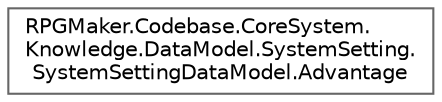digraph "クラス階層図"
{
 // LATEX_PDF_SIZE
  bgcolor="transparent";
  edge [fontname=Helvetica,fontsize=10,labelfontname=Helvetica,labelfontsize=10];
  node [fontname=Helvetica,fontsize=10,shape=box,height=0.2,width=0.4];
  rankdir="LR";
  Node0 [id="Node000000",label="RPGMaker.Codebase.CoreSystem.\lKnowledge.DataModel.SystemSetting.\lSystemSettingDataModel.Advantage",height=0.2,width=0.4,color="grey40", fillcolor="white", style="filled",URL="$db/db9/class_r_p_g_maker_1_1_codebase_1_1_core_system_1_1_knowledge_1_1_data_model_1_1_system_setting_14f4018776787a03880dbde6045619971.html",tooltip=" "];
}
